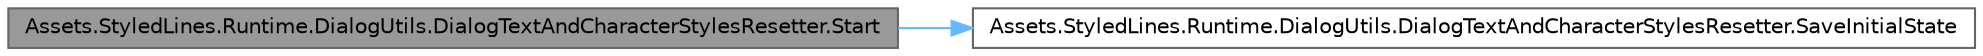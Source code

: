 digraph "Assets.StyledLines.Runtime.DialogUtils.DialogTextAndCharacterStylesResetter.Start"
{
 // INTERACTIVE_SVG=YES
 // LATEX_PDF_SIZE
  bgcolor="transparent";
  edge [fontname=Helvetica,fontsize=10,labelfontname=Helvetica,labelfontsize=10];
  node [fontname=Helvetica,fontsize=10,shape=box,height=0.2,width=0.4];
  rankdir="LR";
  Node1 [id="Node000001",label="Assets.StyledLines.Runtime.DialogUtils.DialogTextAndCharacterStylesResetter.Start",height=0.2,width=0.4,color="gray40", fillcolor="grey60", style="filled", fontcolor="black",tooltip=" "];
  Node1 -> Node2 [id="edge1_Node000001_Node000002",color="steelblue1",style="solid",tooltip=" "];
  Node2 [id="Node000002",label="Assets.StyledLines.Runtime.DialogUtils.DialogTextAndCharacterStylesResetter.SaveInitialState",height=0.2,width=0.4,color="grey40", fillcolor="white", style="filled",URL="$class_assets_1_1_styled_lines_1_1_runtime_1_1_dialog_utils_1_1_dialog_text_and_character_styles_resetter.html#a9ae7bc8108edbb365dbb21224f26bcad",tooltip=" "];
}
